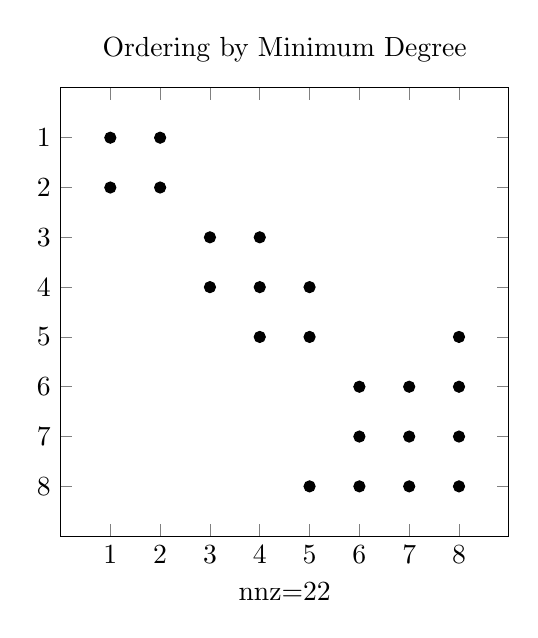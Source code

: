 \begin{tikzpicture}
    \begin{axis}
        [   unit vector ratio* = 1 1 1
        ,   y dir = reverse
        ,   xmin = 0
        ,   ymin = 0
        ,   xmax = 9
        ,   ymax = 9
        ,   xlabel = {nnz=22}
        ,   xtick = {1,2,3,4,5,6,7,8}
        ,   ytick = {1,2,3,4,5,6,7,8}
        ,   title style = {align = center}
        ,   title = {Ordering by Minimum Degree}
        ]
        \addplot[only marks] coordinates
        {   (1,1)(1,2)
            (2,1)(2,2)
            (3,3)(3,4)
            (4,3)(4,4)(4,5)
            (5,4)(5,5)(5,8)
            (6,6)(6,7)(6,8)
            (7,6)(7,7)(7,8)
            (8,5)(8,6)(8,7)(8,8)
        };
    \end{axis}
\end{tikzpicture}
